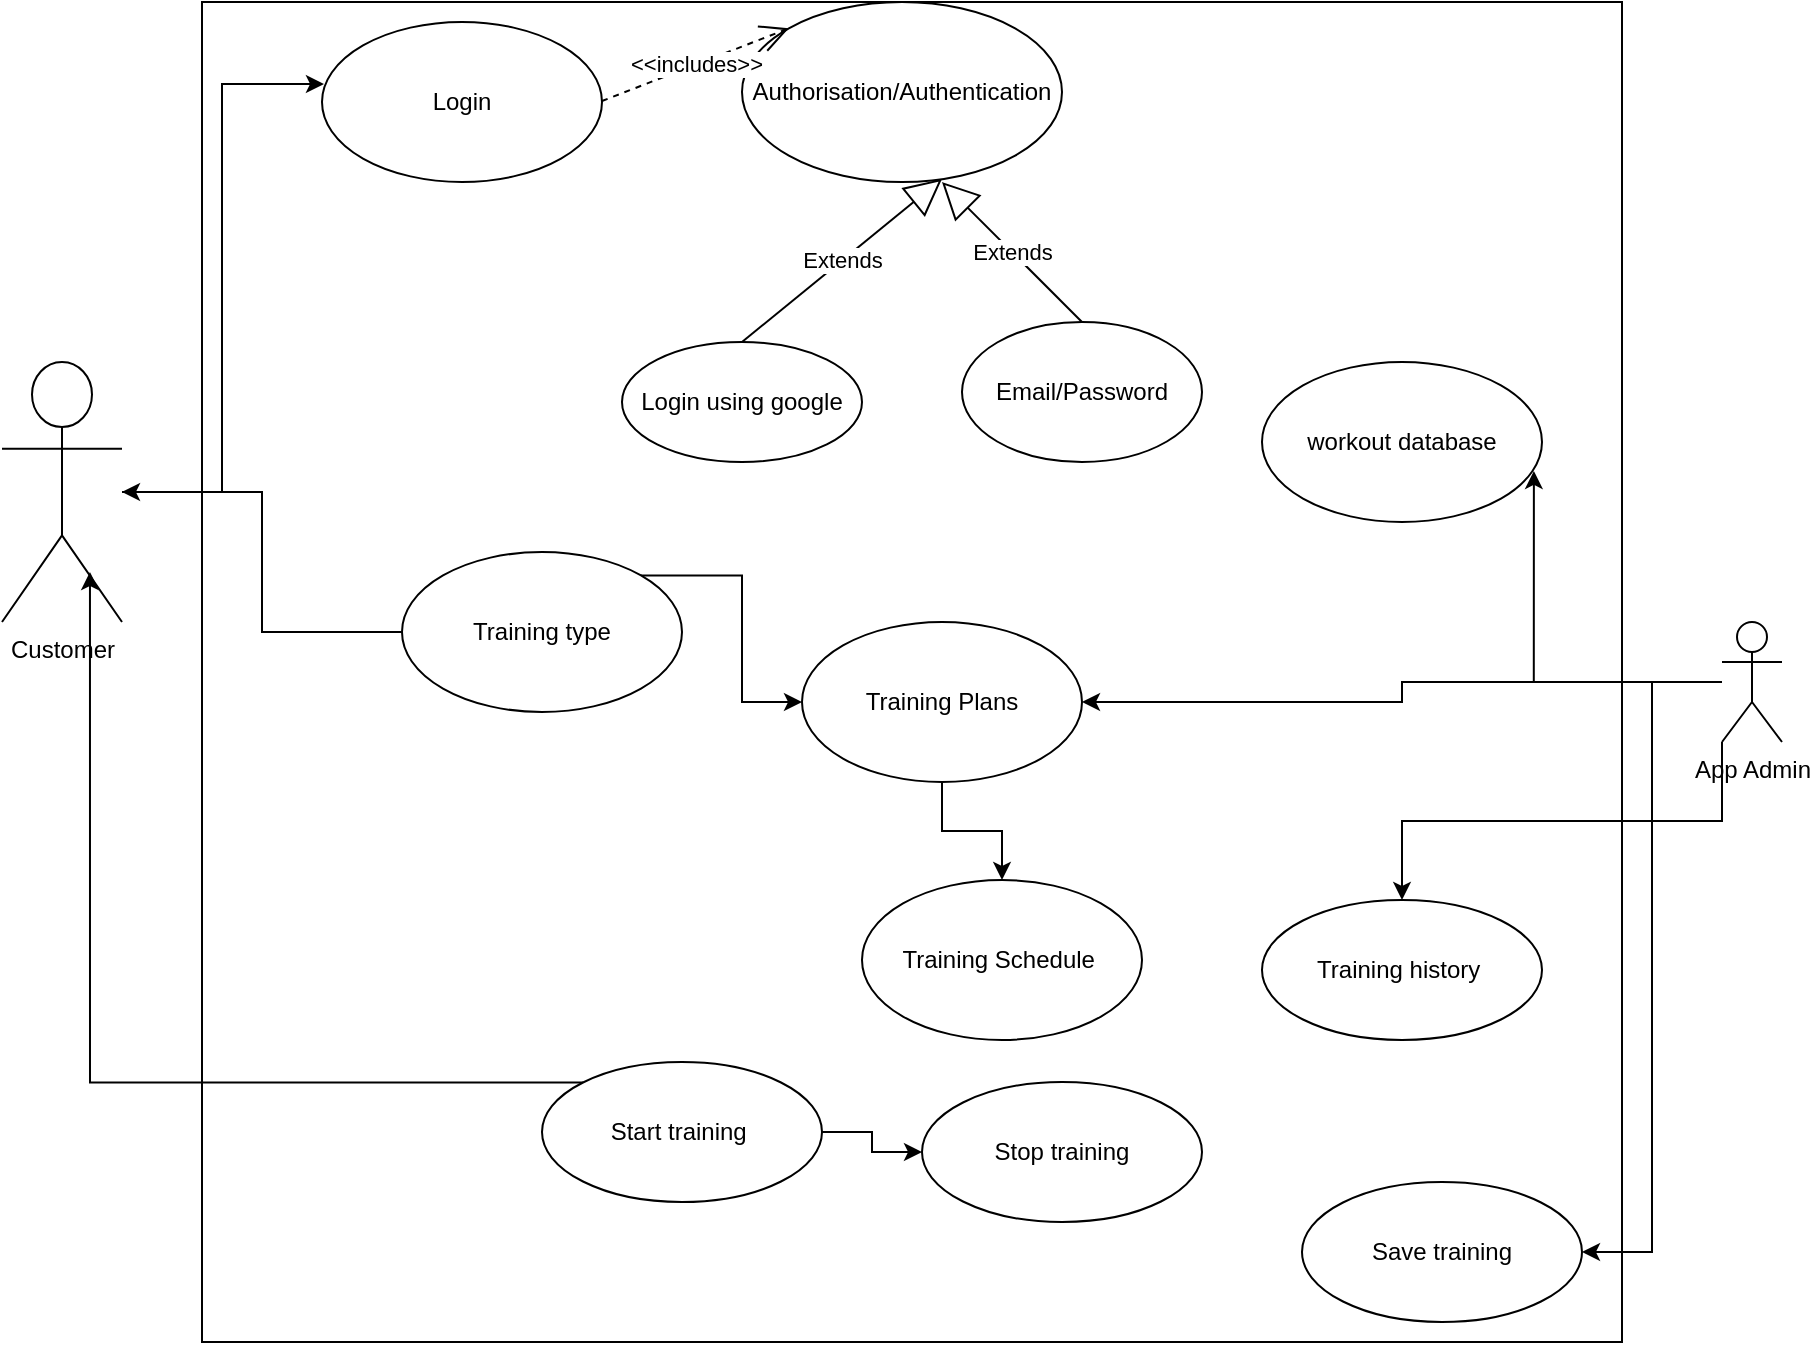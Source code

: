 <mxfile version="17.1.0" type="github">
  <diagram id="KZ_TLIkIs8fwgdtM64H9" name="Page-1">
    <mxGraphModel dx="1426" dy="820" grid="1" gridSize="10" guides="1" tooltips="1" connect="1" arrows="1" fold="1" page="1" pageScale="1" pageWidth="827" pageHeight="1169" math="0" shadow="0">
      <root>
        <mxCell id="0" />
        <mxCell id="1" parent="0" />
        <mxCell id="rCfFXvJegGpF5xqkFeD4-15" value="" style="rounded=0;whiteSpace=wrap;html=1;" parent="1" vertex="1">
          <mxGeometry x="190" y="260" width="710" height="670" as="geometry" />
        </mxCell>
        <mxCell id="rCfFXvJegGpF5xqkFeD4-41" style="edgeStyle=orthogonalEdgeStyle;rounded=0;orthogonalLoop=1;jettySize=auto;html=1;" parent="1" source="rCfFXvJegGpF5xqkFeD4-16" target="rCfFXvJegGpF5xqkFeD4-24" edge="1">
          <mxGeometry relative="1" as="geometry" />
        </mxCell>
        <mxCell id="rCfFXvJegGpF5xqkFeD4-43" style="edgeStyle=orthogonalEdgeStyle;rounded=0;orthogonalLoop=1;jettySize=auto;html=1;exitX=1;exitY=0;exitDx=0;exitDy=0;" parent="1" source="rCfFXvJegGpF5xqkFeD4-16" target="rCfFXvJegGpF5xqkFeD4-20" edge="1">
          <mxGeometry relative="1" as="geometry" />
        </mxCell>
        <mxCell id="rCfFXvJegGpF5xqkFeD4-16" value="Training type" style="ellipse;whiteSpace=wrap;html=1;" parent="1" vertex="1">
          <mxGeometry x="290" y="535" width="140" height="80" as="geometry" />
        </mxCell>
        <mxCell id="rCfFXvJegGpF5xqkFeD4-17" value="Training Schedule&amp;nbsp;" style="ellipse;whiteSpace=wrap;html=1;" parent="1" vertex="1">
          <mxGeometry x="520" y="699" width="140" height="80" as="geometry" />
        </mxCell>
        <mxCell id="rCfFXvJegGpF5xqkFeD4-18" value="workout database" style="ellipse;whiteSpace=wrap;html=1;" parent="1" vertex="1">
          <mxGeometry x="720" y="440" width="140" height="80" as="geometry" />
        </mxCell>
        <mxCell id="rCfFXvJegGpF5xqkFeD4-19" value="Email/Password" style="ellipse;whiteSpace=wrap;html=1;" parent="1" vertex="1">
          <mxGeometry x="570" y="420" width="120" height="70" as="geometry" />
        </mxCell>
        <mxCell id="rCfFXvJegGpF5xqkFeD4-44" style="edgeStyle=orthogonalEdgeStyle;rounded=0;orthogonalLoop=1;jettySize=auto;html=1;entryX=0.5;entryY=0;entryDx=0;entryDy=0;" parent="1" source="rCfFXvJegGpF5xqkFeD4-20" target="rCfFXvJegGpF5xqkFeD4-17" edge="1">
          <mxGeometry relative="1" as="geometry" />
        </mxCell>
        <mxCell id="rCfFXvJegGpF5xqkFeD4-20" value="Training Plans" style="ellipse;whiteSpace=wrap;html=1;" parent="1" vertex="1">
          <mxGeometry x="490" y="570" width="140" height="80" as="geometry" />
        </mxCell>
        <mxCell id="rCfFXvJegGpF5xqkFeD4-21" value="Login using google" style="ellipse;whiteSpace=wrap;html=1;" parent="1" vertex="1">
          <mxGeometry x="400" y="430" width="120" height="60" as="geometry" />
        </mxCell>
        <mxCell id="rCfFXvJegGpF5xqkFeD4-22" value="Authorisation/Authentication" style="ellipse;whiteSpace=wrap;html=1;" parent="1" vertex="1">
          <mxGeometry x="460" y="260" width="160" height="90" as="geometry" />
        </mxCell>
        <mxCell id="rCfFXvJegGpF5xqkFeD4-23" value="Login" style="ellipse;whiteSpace=wrap;html=1;" parent="1" vertex="1">
          <mxGeometry x="250" y="270" width="140" height="80" as="geometry" />
        </mxCell>
        <mxCell id="rCfFXvJegGpF5xqkFeD4-35" style="edgeStyle=orthogonalEdgeStyle;rounded=0;orthogonalLoop=1;jettySize=auto;html=1;entryX=0.007;entryY=0.388;entryDx=0;entryDy=0;entryPerimeter=0;" parent="1" source="rCfFXvJegGpF5xqkFeD4-24" target="rCfFXvJegGpF5xqkFeD4-23" edge="1">
          <mxGeometry relative="1" as="geometry" />
        </mxCell>
        <mxCell id="rCfFXvJegGpF5xqkFeD4-24" value="Customer" style="shape=umlActor;verticalLabelPosition=bottom;verticalAlign=top;html=1;" parent="1" vertex="1">
          <mxGeometry x="90" y="440" width="60" height="130" as="geometry" />
        </mxCell>
        <mxCell id="rCfFXvJegGpF5xqkFeD4-45" style="edgeStyle=orthogonalEdgeStyle;rounded=0;orthogonalLoop=1;jettySize=auto;html=1;entryX=0.971;entryY=0.681;entryDx=0;entryDy=0;entryPerimeter=0;" parent="1" source="rCfFXvJegGpF5xqkFeD4-42" target="rCfFXvJegGpF5xqkFeD4-18" edge="1">
          <mxGeometry relative="1" as="geometry" />
        </mxCell>
        <mxCell id="XjJdoc15v5sWLhBRmmh4-8" style="edgeStyle=orthogonalEdgeStyle;rounded=0;orthogonalLoop=1;jettySize=auto;html=1;exitX=0;exitY=1;exitDx=0;exitDy=0;exitPerimeter=0;" edge="1" parent="1" source="rCfFXvJegGpF5xqkFeD4-42" target="XjJdoc15v5sWLhBRmmh4-7">
          <mxGeometry relative="1" as="geometry" />
        </mxCell>
        <mxCell id="XjJdoc15v5sWLhBRmmh4-9" style="edgeStyle=orthogonalEdgeStyle;rounded=0;orthogonalLoop=1;jettySize=auto;html=1;" edge="1" parent="1" source="rCfFXvJegGpF5xqkFeD4-42" target="rCfFXvJegGpF5xqkFeD4-20">
          <mxGeometry relative="1" as="geometry" />
        </mxCell>
        <mxCell id="XjJdoc15v5sWLhBRmmh4-11" style="edgeStyle=orthogonalEdgeStyle;rounded=0;orthogonalLoop=1;jettySize=auto;html=1;entryX=1;entryY=0.5;entryDx=0;entryDy=0;" edge="1" parent="1" source="rCfFXvJegGpF5xqkFeD4-42" target="XjJdoc15v5sWLhBRmmh4-10">
          <mxGeometry relative="1" as="geometry" />
        </mxCell>
        <mxCell id="rCfFXvJegGpF5xqkFeD4-42" value="App Admin" style="shape=umlActor;verticalLabelPosition=bottom;verticalAlign=top;html=1;" parent="1" vertex="1">
          <mxGeometry x="950" y="570" width="30" height="60" as="geometry" />
        </mxCell>
        <mxCell id="rCfFXvJegGpF5xqkFeD4-47" value="&amp;lt;&amp;lt;includes&amp;gt;&amp;gt;" style="endArrow=open;endSize=12;dashed=1;html=1;rounded=0;entryX=0;entryY=0;entryDx=0;entryDy=0;" parent="1" target="rCfFXvJegGpF5xqkFeD4-22" edge="1">
          <mxGeometry width="160" relative="1" as="geometry">
            <mxPoint x="390" y="309.5" as="sourcePoint" />
            <mxPoint x="550" y="309.5" as="targetPoint" />
          </mxGeometry>
        </mxCell>
        <mxCell id="rCfFXvJegGpF5xqkFeD4-49" value="Extends" style="endArrow=block;endSize=16;endFill=0;html=1;rounded=0;entryX=0.625;entryY=0.983;entryDx=0;entryDy=0;entryPerimeter=0;exitX=0.5;exitY=0;exitDx=0;exitDy=0;" parent="1" source="rCfFXvJegGpF5xqkFeD4-21" target="rCfFXvJegGpF5xqkFeD4-22" edge="1">
          <mxGeometry width="160" relative="1" as="geometry">
            <mxPoint x="420" y="380" as="sourcePoint" />
            <mxPoint x="580" y="380" as="targetPoint" />
          </mxGeometry>
        </mxCell>
        <mxCell id="rCfFXvJegGpF5xqkFeD4-50" value="Extends" style="endArrow=block;endSize=16;endFill=0;html=1;rounded=0;exitX=0.5;exitY=0;exitDx=0;exitDy=0;" parent="1" source="rCfFXvJegGpF5xqkFeD4-19" edge="1">
          <mxGeometry width="160" relative="1" as="geometry">
            <mxPoint x="470" y="440" as="sourcePoint" />
            <mxPoint x="560" y="350" as="targetPoint" />
          </mxGeometry>
        </mxCell>
        <mxCell id="XjJdoc15v5sWLhBRmmh4-5" style="edgeStyle=orthogonalEdgeStyle;rounded=0;orthogonalLoop=1;jettySize=auto;html=1;exitX=0;exitY=0;exitDx=0;exitDy=0;entryX=0.733;entryY=0.808;entryDx=0;entryDy=0;entryPerimeter=0;" edge="1" parent="1" source="XjJdoc15v5sWLhBRmmh4-2" target="rCfFXvJegGpF5xqkFeD4-24">
          <mxGeometry relative="1" as="geometry" />
        </mxCell>
        <mxCell id="XjJdoc15v5sWLhBRmmh4-6" style="edgeStyle=orthogonalEdgeStyle;rounded=0;orthogonalLoop=1;jettySize=auto;html=1;exitX=1;exitY=0.5;exitDx=0;exitDy=0;entryX=0;entryY=0.5;entryDx=0;entryDy=0;" edge="1" parent="1" source="XjJdoc15v5sWLhBRmmh4-2" target="XjJdoc15v5sWLhBRmmh4-3">
          <mxGeometry relative="1" as="geometry" />
        </mxCell>
        <mxCell id="XjJdoc15v5sWLhBRmmh4-2" value="Start training&amp;nbsp;" style="ellipse;whiteSpace=wrap;html=1;" vertex="1" parent="1">
          <mxGeometry x="360" y="790" width="140" height="70" as="geometry" />
        </mxCell>
        <mxCell id="XjJdoc15v5sWLhBRmmh4-3" value="Stop training" style="ellipse;whiteSpace=wrap;html=1;" vertex="1" parent="1">
          <mxGeometry x="550" y="800" width="140" height="70" as="geometry" />
        </mxCell>
        <mxCell id="XjJdoc15v5sWLhBRmmh4-7" value="Training history&amp;nbsp;" style="ellipse;whiteSpace=wrap;html=1;" vertex="1" parent="1">
          <mxGeometry x="720" y="709" width="140" height="70" as="geometry" />
        </mxCell>
        <mxCell id="XjJdoc15v5sWLhBRmmh4-10" value="Save training" style="ellipse;whiteSpace=wrap;html=1;" vertex="1" parent="1">
          <mxGeometry x="740" y="850" width="140" height="70" as="geometry" />
        </mxCell>
      </root>
    </mxGraphModel>
  </diagram>
</mxfile>
